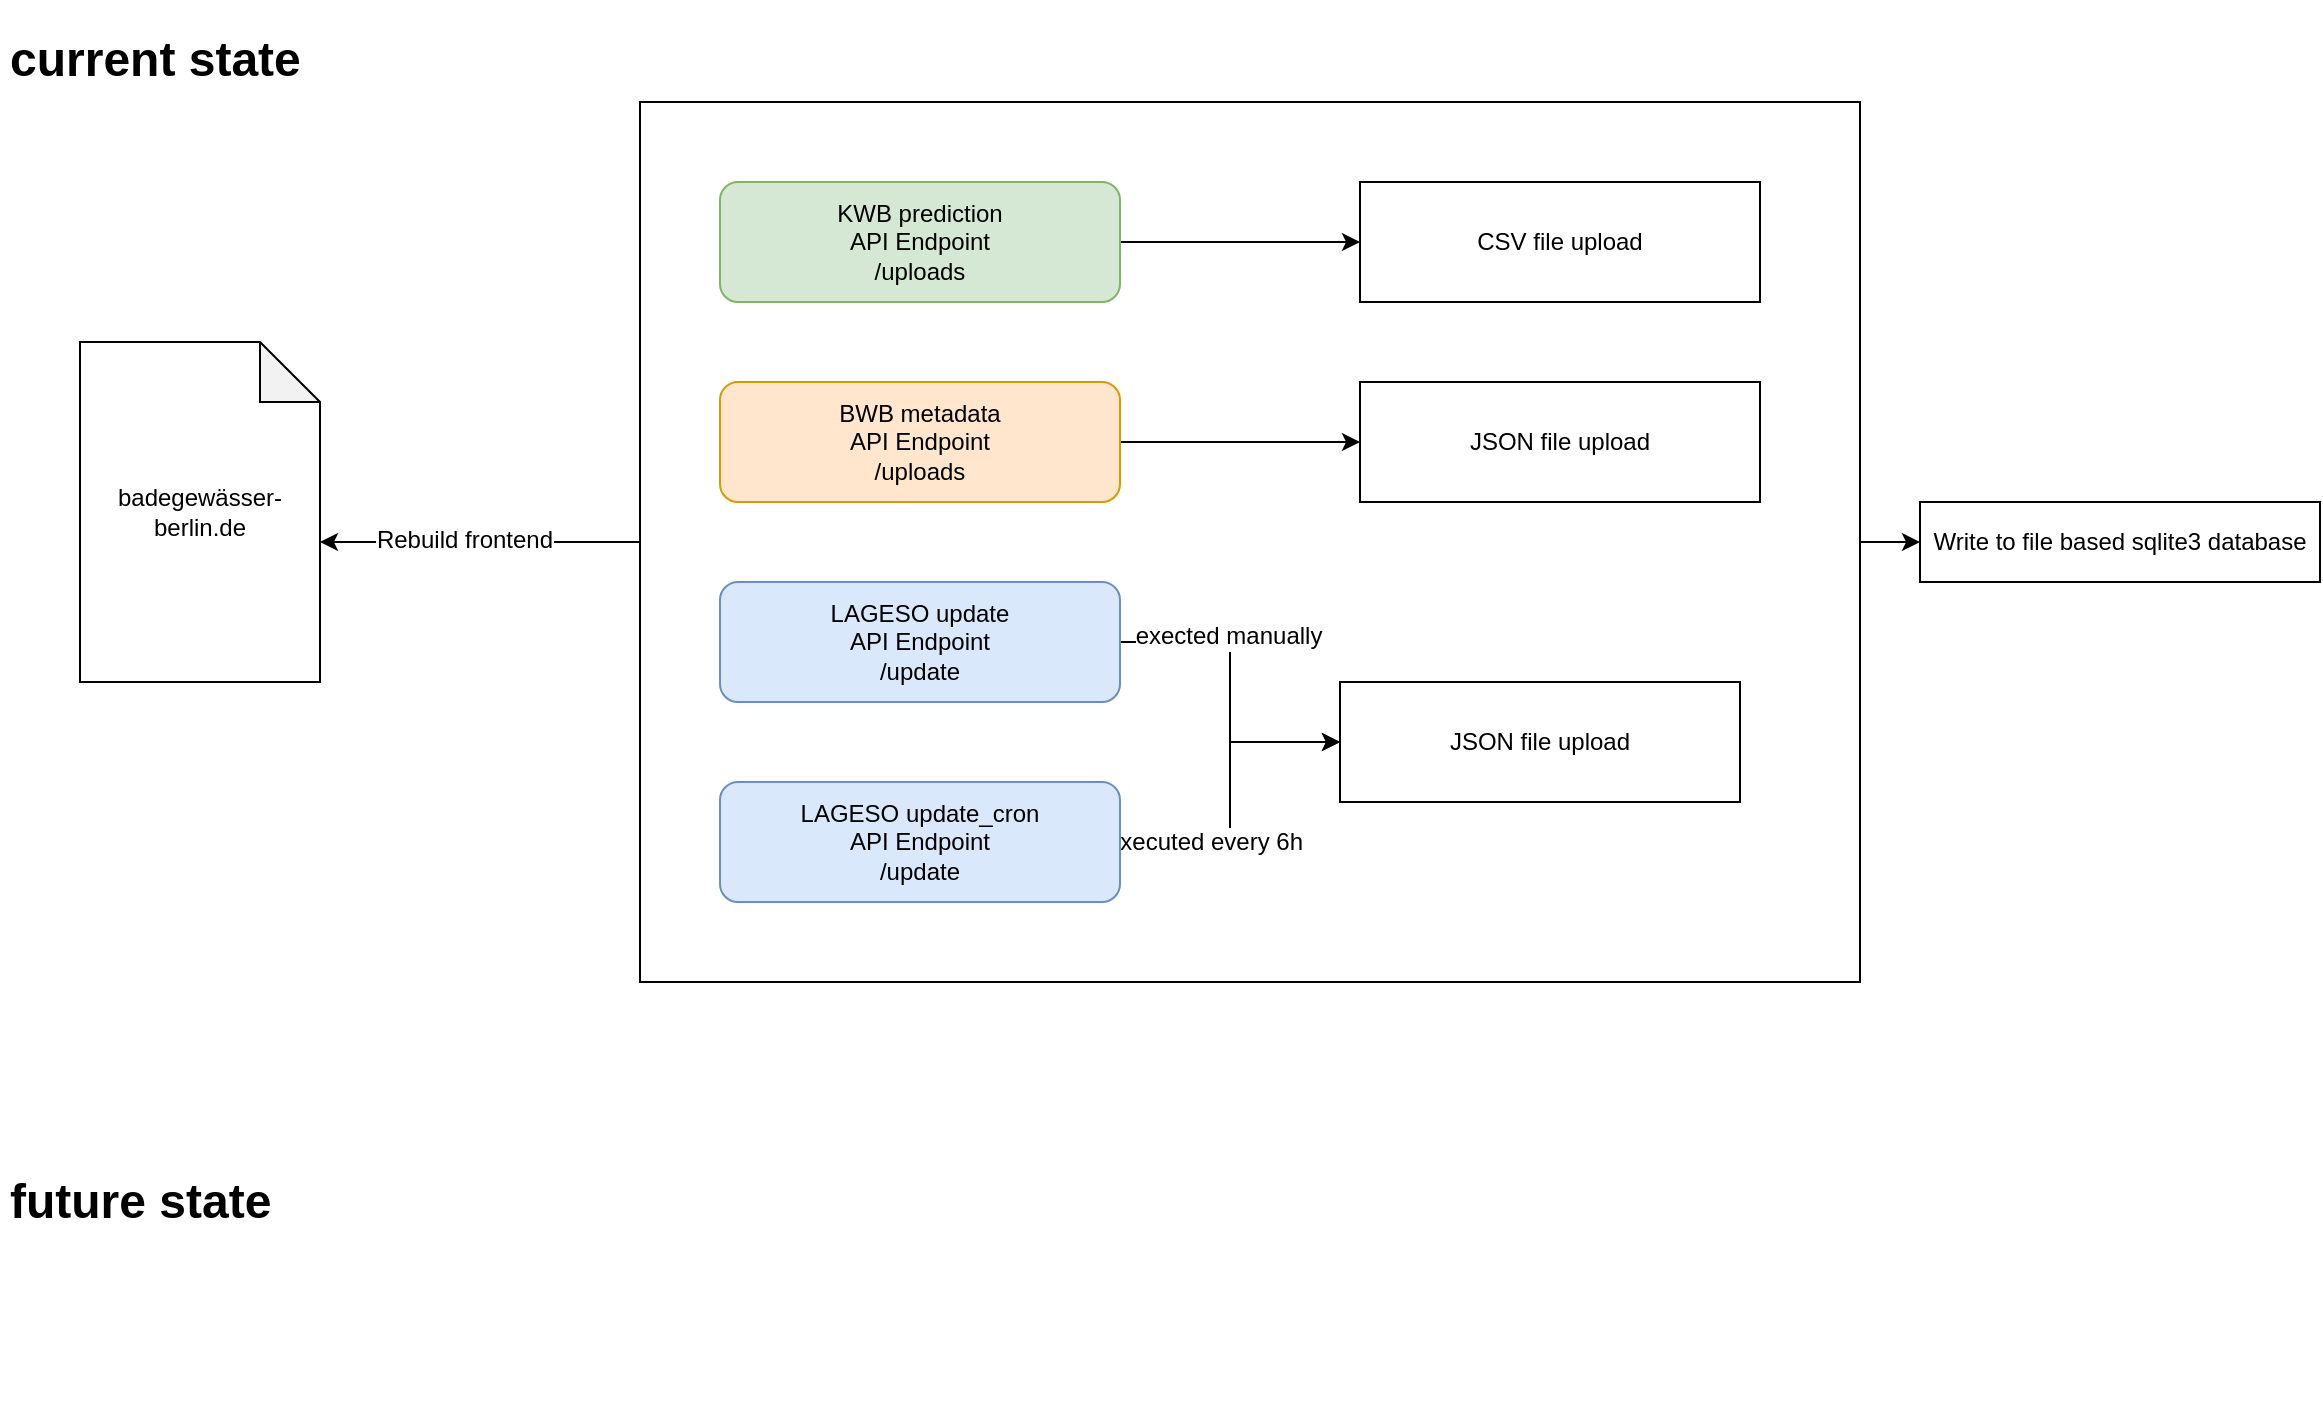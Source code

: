 <mxfile version="10.6.5" type="github"><diagram id="f5qFrhAt0QIMCM6FOQkb" name="Page-1"><mxGraphModel dx="2796" dy="2787" grid="1" gridSize="10" guides="1" tooltips="1" connect="1" arrows="1" fold="1" page="1" pageScale="1" pageWidth="827" pageHeight="1169" math="0" shadow="0"><root><mxCell id="0"/><mxCell id="1" parent="0"/><mxCell id="_vu0zIGkdGEpIibIL8r3-19" value="" style="edgeStyle=orthogonalEdgeStyle;rounded=0;orthogonalLoop=1;jettySize=auto;html=1;" parent="1" source="_vu0zIGkdGEpIibIL8r3-14" target="_vu0zIGkdGEpIibIL8r3-18" edge="1"><mxGeometry relative="1" as="geometry"/></mxCell><mxCell id="_vu0zIGkdGEpIibIL8r3-14" value="" style="whiteSpace=wrap;html=1;rounded=0;fillColor=none;" parent="1" vertex="1"><mxGeometry x="320" y="40" width="610" height="440" as="geometry"/></mxCell><mxCell id="_vu0zIGkdGEpIibIL8r3-18" value="Write to file based sqlite3 database" style="whiteSpace=wrap;html=1;rounded=0;fillColor=#ffffff;shadow=0;comic=0;" parent="1" vertex="1"><mxGeometry x="960" y="240" width="200" height="40" as="geometry"/></mxCell><mxCell id="_vu0zIGkdGEpIibIL8r3-23" style="edgeStyle=orthogonalEdgeStyle;rounded=0;orthogonalLoop=1;jettySize=auto;html=1;exitX=0;exitY=0;exitDx=120;exitDy=100;exitPerimeter=0;entryX=0;entryY=0.5;entryDx=0;entryDy=0;strokeColor=#000000;endArrow=none;endFill=0;startArrow=classic;startFill=1;" parent="1" source="_vu0zIGkdGEpIibIL8r3-1" target="_vu0zIGkdGEpIibIL8r3-14" edge="1"><mxGeometry relative="1" as="geometry"/></mxCell><mxCell id="_vu0zIGkdGEpIibIL8r3-24" value="Rebuild frontend" style="text;html=1;resizable=0;points=[];align=center;verticalAlign=middle;labelBackgroundColor=#ffffff;" parent="_vu0zIGkdGEpIibIL8r3-23" vertex="1" connectable="0"><mxGeometry x="-0.1" y="1" relative="1" as="geometry"><mxPoint as="offset"/></mxGeometry></mxCell><mxCell id="_vu0zIGkdGEpIibIL8r3-1" value="badegewässer-berlin.de" style="shape=note;whiteSpace=wrap;html=1;backgroundOutline=1;darkOpacity=0.05;" parent="1" vertex="1"><mxGeometry x="40" y="160" width="120" height="170" as="geometry"/></mxCell><mxCell id="_vu0zIGkdGEpIibIL8r3-11" value="" style="edgeStyle=orthogonalEdgeStyle;rounded=0;orthogonalLoop=1;jettySize=auto;html=1;" parent="1" source="_vu0zIGkdGEpIibIL8r3-2" target="_vu0zIGkdGEpIibIL8r3-10" edge="1"><mxGeometry relative="1" as="geometry"/></mxCell><mxCell id="_vu0zIGkdGEpIibIL8r3-2" value="KWB prediction&lt;br&gt;API Endpoint&lt;br&gt;/uploads&lt;br&gt;" style="rounded=1;whiteSpace=wrap;html=1;fillColor=#d5e8d4;strokeColor=#82b366;" parent="1" vertex="1"><mxGeometry x="360" y="80" width="200" height="60" as="geometry"/></mxCell><mxCell id="_vu0zIGkdGEpIibIL8r3-10" value="CSV file upload&lt;br&gt;" style="rounded=0;whiteSpace=wrap;html=1;" parent="1" vertex="1"><mxGeometry x="680" y="80" width="200" height="60" as="geometry"/></mxCell><mxCell id="_vu0zIGkdGEpIibIL8r3-13" value="" style="edgeStyle=orthogonalEdgeStyle;rounded=0;orthogonalLoop=1;jettySize=auto;html=1;" parent="1" source="_vu0zIGkdGEpIibIL8r3-3" target="_vu0zIGkdGEpIibIL8r3-12" edge="1"><mxGeometry relative="1" as="geometry"/></mxCell><mxCell id="_vu0zIGkdGEpIibIL8r3-3" value="BWB metadata&lt;br&gt;API Endpoint&lt;br&gt;/uploads&lt;br&gt;" style="rounded=1;whiteSpace=wrap;html=1;fillColor=#ffe6cc;strokeColor=#d79b00;" parent="1" vertex="1"><mxGeometry x="360" y="180" width="200" height="60" as="geometry"/></mxCell><mxCell id="_vu0zIGkdGEpIibIL8r3-12" value="JSON file upload&lt;br&gt;" style="rounded=0;whiteSpace=wrap;html=1;" parent="1" vertex="1"><mxGeometry x="680" y="180" width="200" height="60" as="geometry"/></mxCell><mxCell id="_vu0zIGkdGEpIibIL8r3-9" value="" style="edgeStyle=orthogonalEdgeStyle;rounded=0;orthogonalLoop=1;jettySize=auto;html=1;entryX=0;entryY=0.5;entryDx=0;entryDy=0;" parent="1" source="_vu0zIGkdGEpIibIL8r3-4" target="_vu0zIGkdGEpIibIL8r3-27" edge="1"><mxGeometry relative="1" as="geometry"><mxPoint x="640" y="310" as="targetPoint"/></mxGeometry></mxCell><mxCell id="_vu0zIGkdGEpIibIL8r3-25" value="&lt;span&gt;exected manually&lt;/span&gt;" style="text;html=1;resizable=0;points=[];align=center;verticalAlign=middle;labelBackgroundColor=#ffffff;" parent="_vu0zIGkdGEpIibIL8r3-9" vertex="1" connectable="0"><mxGeometry x="-0.325" y="3" relative="1" as="geometry"><mxPoint as="offset"/></mxGeometry></mxCell><mxCell id="_vu0zIGkdGEpIibIL8r3-4" value="LAGESO update&lt;br&gt;API Endpoint&lt;br&gt;/update&lt;br&gt;" style="rounded=1;whiteSpace=wrap;html=1;fillColor=#dae8fc;strokeColor=#6c8ebf;" parent="1" vertex="1"><mxGeometry x="360" y="280" width="200" height="60" as="geometry"/></mxCell><mxCell id="_vu0zIGkdGEpIibIL8r3-7" value="" style="edgeStyle=orthogonalEdgeStyle;rounded=0;orthogonalLoop=1;jettySize=auto;html=1;entryX=0;entryY=0.5;entryDx=0;entryDy=0;" parent="1" source="_vu0zIGkdGEpIibIL8r3-5" target="_vu0zIGkdGEpIibIL8r3-27" edge="1"><mxGeometry relative="1" as="geometry"><mxPoint x="640" y="410" as="targetPoint"/></mxGeometry></mxCell><mxCell id="_vu0zIGkdGEpIibIL8r3-26" value="&lt;span&gt;executed every 6h&lt;/span&gt;" style="text;html=1;resizable=0;points=[];align=center;verticalAlign=middle;labelBackgroundColor=#ffffff;" parent="_vu0zIGkdGEpIibIL8r3-7" vertex="1" connectable="0"><mxGeometry x="-0.475" relative="1" as="geometry"><mxPoint as="offset"/></mxGeometry></mxCell><mxCell id="_vu0zIGkdGEpIibIL8r3-5" value="LAGESO update_cron&lt;br&gt;API Endpoint&lt;br&gt;/update&lt;br&gt;" style="rounded=1;whiteSpace=wrap;html=1;fillColor=#dae8fc;strokeColor=#6c8ebf;" parent="1" vertex="1"><mxGeometry x="360" y="380" width="200" height="60" as="geometry"/></mxCell><mxCell id="_vu0zIGkdGEpIibIL8r3-27" value="JSON file upload&lt;br&gt;" style="rounded=0;whiteSpace=wrap;html=1;" parent="1" vertex="1"><mxGeometry x="670" y="330" width="200" height="60" as="geometry"/></mxCell><mxCell id="5UFkBVJP85eat3HNLZW6-2" value="&lt;h1&gt;current state&lt;br&gt;&lt;/h1&gt;" style="text;html=1;strokeColor=none;fillColor=none;spacing=5;spacingTop=-20;whiteSpace=wrap;overflow=hidden;rounded=0;shadow=0;comic=0;" vertex="1" parent="1"><mxGeometry y="-1" width="190" height="120" as="geometry"/></mxCell><mxCell id="5UFkBVJP85eat3HNLZW6-3" value="&lt;h1&gt;future state&lt;br&gt;&lt;/h1&gt;" style="text;html=1;strokeColor=none;fillColor=none;spacing=5;spacingTop=-20;whiteSpace=wrap;overflow=hidden;rounded=0;shadow=0;comic=0;" vertex="1" parent="1"><mxGeometry y="570" width="190" height="120" as="geometry"/></mxCell></root></mxGraphModel></diagram></mxfile>